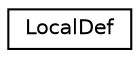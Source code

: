 digraph "类继承关系图"
{
 // INTERACTIVE_SVG=YES
 // LATEX_PDF_SIZE
  edge [fontname="Helvetica",fontsize="10",labelfontname="Helvetica",labelfontsize="10"];
  node [fontname="Helvetica",fontsize="10",shape=record];
  rankdir="LR";
  Node0 [label="LocalDef",height=0.2,width=0.4,color="black", fillcolor="white", style="filled",URL="$dc/db8/class_local_def.html",tooltip="Class representing a local class definition found while generating syntax highlighted code."];
}
